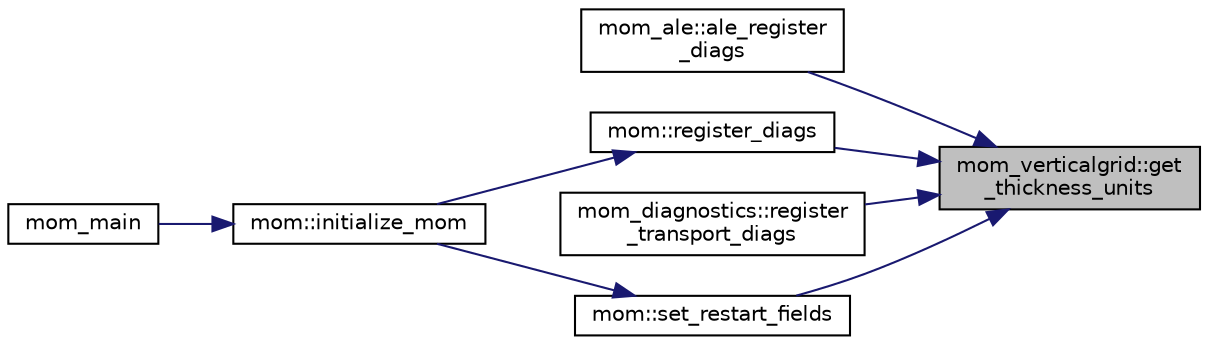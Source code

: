 digraph "mom_verticalgrid::get_thickness_units"
{
 // INTERACTIVE_SVG=YES
 // LATEX_PDF_SIZE
  edge [fontname="Helvetica",fontsize="10",labelfontname="Helvetica",labelfontsize="10"];
  node [fontname="Helvetica",fontsize="10",shape=record];
  rankdir="RL";
  Node1 [label="mom_verticalgrid::get\l_thickness_units",height=0.2,width=0.4,color="black", fillcolor="grey75", style="filled", fontcolor="black",tooltip="Returns the model's thickness units, usually m or kg/m^2."];
  Node1 -> Node2 [dir="back",color="midnightblue",fontsize="10",style="solid",fontname="Helvetica"];
  Node2 [label="mom_ale::ale_register\l_diags",height=0.2,width=0.4,color="black", fillcolor="white", style="filled",URL="$namespacemom__ale.html#ac9b603b29f630dc8498e35a0e5c16a53",tooltip="Initialize diagnostics for the ALE module."];
  Node1 -> Node3 [dir="back",color="midnightblue",fontsize="10",style="solid",fontname="Helvetica"];
  Node3 [label="mom::register_diags",height=0.2,width=0.4,color="black", fillcolor="white", style="filled",URL="$namespacemom.html#af0f791729b0ccb6cb8ae2f4d28edee21",tooltip="Register certain diagnostics."];
  Node3 -> Node4 [dir="back",color="midnightblue",fontsize="10",style="solid",fontname="Helvetica"];
  Node4 [label="mom::initialize_mom",height=0.2,width=0.4,color="black", fillcolor="white", style="filled",URL="$namespacemom.html#a96708b16215666edbfa5b46228f3a200",tooltip="Initialize MOM, including memory allocation, setting up parameters and diagnostics,..."];
  Node4 -> Node5 [dir="back",color="midnightblue",fontsize="10",style="solid",fontname="Helvetica"];
  Node5 [label="mom_main",height=0.2,width=0.4,color="black", fillcolor="white", style="filled",URL="$MOM__driver_8F90.html#a08fffeb2d8e8acbf9ed4609be6d258c6",tooltip=" "];
  Node1 -> Node6 [dir="back",color="midnightblue",fontsize="10",style="solid",fontname="Helvetica"];
  Node6 [label="mom_diagnostics::register\l_transport_diags",height=0.2,width=0.4,color="black", fillcolor="white", style="filled",URL="$namespacemom__diagnostics.html#ac16b7c49e4a4b5ea2beb426bc5270ee9",tooltip="Register certain diagnostics related to transports."];
  Node1 -> Node7 [dir="back",color="midnightblue",fontsize="10",style="solid",fontname="Helvetica"];
  Node7 [label="mom::set_restart_fields",height=0.2,width=0.4,color="black", fillcolor="white", style="filled",URL="$namespacemom.html#a76cb0af280a5c9e877dc206a6849b46b",tooltip="Set the fields that are needed for bitwise identical restarting the time stepping scheme...."];
  Node7 -> Node4 [dir="back",color="midnightblue",fontsize="10",style="solid",fontname="Helvetica"];
}
